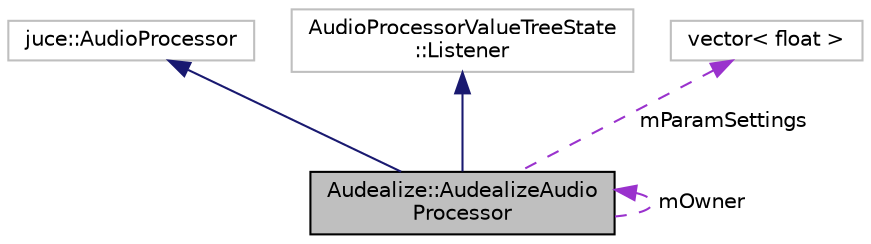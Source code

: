 digraph "Audealize::AudealizeAudioProcessor"
{
  edge [fontname="Helvetica",fontsize="10",labelfontname="Helvetica",labelfontsize="10"];
  node [fontname="Helvetica",fontsize="10",shape=record];
  Node1 [label="Audealize::AudealizeAudio\lProcessor",height=0.2,width=0.4,color="black", fillcolor="grey75", style="filled", fontcolor="black"];
  Node2 -> Node1 [dir="back",color="midnightblue",fontsize="10",style="solid",fontname="Helvetica"];
  Node2 [label="juce::AudioProcessor",height=0.2,width=0.4,color="grey75", fillcolor="white", style="filled"];
  Node3 -> Node1 [dir="back",color="midnightblue",fontsize="10",style="solid",fontname="Helvetica"];
  Node3 [label="AudioProcessorValueTreeState\l::Listener",height=0.2,width=0.4,color="grey75", fillcolor="white", style="filled"];
  Node1 -> Node1 [dir="back",color="darkorchid3",fontsize="10",style="dashed",label=" mOwner" ,fontname="Helvetica"];
  Node4 -> Node1 [dir="back",color="darkorchid3",fontsize="10",style="dashed",label=" mParamSettings" ,fontname="Helvetica"];
  Node4 [label="vector\< float \>",height=0.2,width=0.4,color="grey75", fillcolor="white", style="filled"];
}
